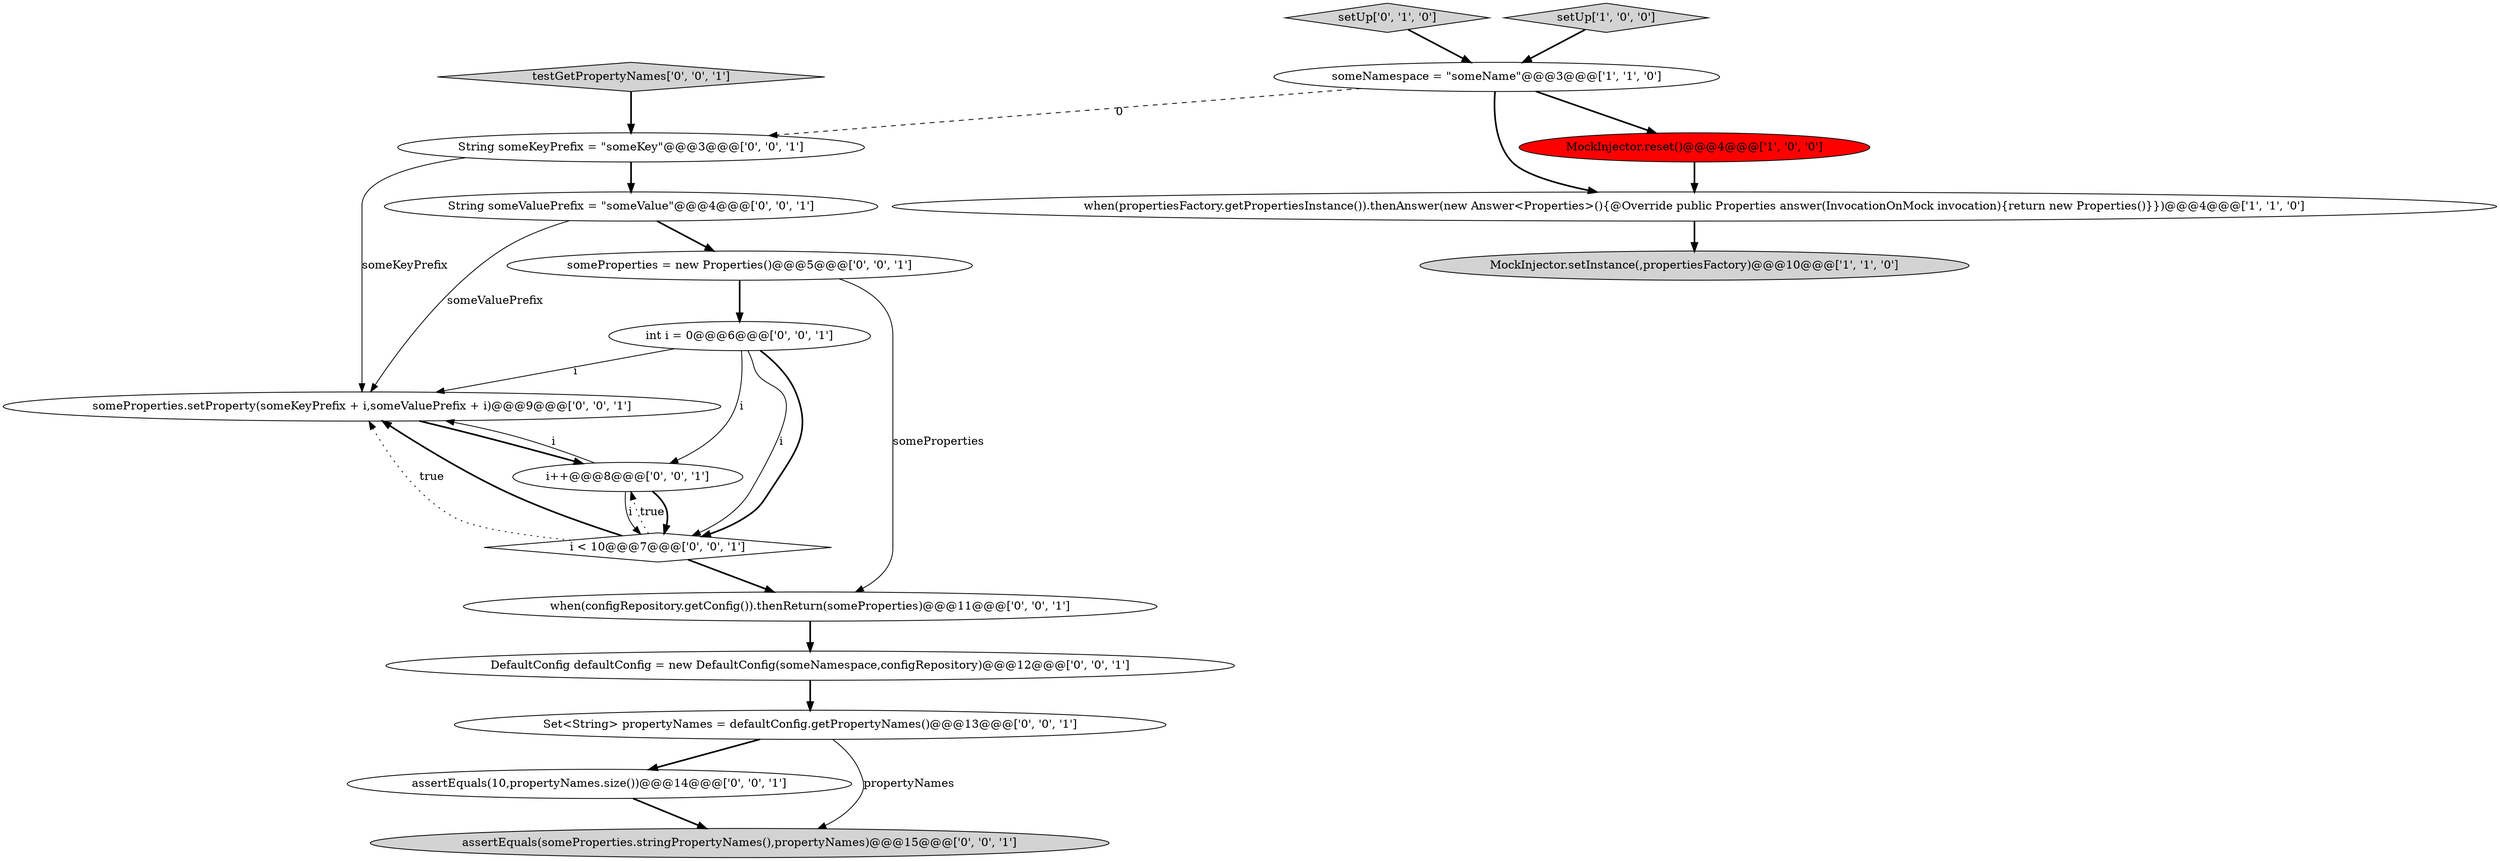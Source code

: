 digraph {
4 [style = filled, label = "someNamespace = \"someName\"@@@3@@@['1', '1', '0']", fillcolor = white, shape = ellipse image = "AAA0AAABBB1BBB"];
5 [style = filled, label = "setUp['0', '1', '0']", fillcolor = lightgray, shape = diamond image = "AAA0AAABBB2BBB"];
12 [style = filled, label = "String someKeyPrefix = \"someKey\"@@@3@@@['0', '0', '1']", fillcolor = white, shape = ellipse image = "AAA0AAABBB3BBB"];
1 [style = filled, label = "MockInjector.reset()@@@4@@@['1', '0', '0']", fillcolor = red, shape = ellipse image = "AAA1AAABBB1BBB"];
17 [style = filled, label = "String someValuePrefix = \"someValue\"@@@4@@@['0', '0', '1']", fillcolor = white, shape = ellipse image = "AAA0AAABBB3BBB"];
16 [style = filled, label = "when(configRepository.getConfig()).thenReturn(someProperties)@@@11@@@['0', '0', '1']", fillcolor = white, shape = ellipse image = "AAA0AAABBB3BBB"];
15 [style = filled, label = "assertEquals(someProperties.stringPropertyNames(),propertyNames)@@@15@@@['0', '0', '1']", fillcolor = lightgray, shape = ellipse image = "AAA0AAABBB3BBB"];
10 [style = filled, label = "someProperties.setProperty(someKeyPrefix + i,someValuePrefix + i)@@@9@@@['0', '0', '1']", fillcolor = white, shape = ellipse image = "AAA0AAABBB3BBB"];
11 [style = filled, label = "testGetPropertyNames['0', '0', '1']", fillcolor = lightgray, shape = diamond image = "AAA0AAABBB3BBB"];
9 [style = filled, label = "assertEquals(10,propertyNames.size())@@@14@@@['0', '0', '1']", fillcolor = white, shape = ellipse image = "AAA0AAABBB3BBB"];
7 [style = filled, label = "i < 10@@@7@@@['0', '0', '1']", fillcolor = white, shape = diamond image = "AAA0AAABBB3BBB"];
6 [style = filled, label = "i++@@@8@@@['0', '0', '1']", fillcolor = white, shape = ellipse image = "AAA0AAABBB3BBB"];
13 [style = filled, label = "Set<String> propertyNames = defaultConfig.getPropertyNames()@@@13@@@['0', '0', '1']", fillcolor = white, shape = ellipse image = "AAA0AAABBB3BBB"];
2 [style = filled, label = "when(propertiesFactory.getPropertiesInstance()).thenAnswer(new Answer<Properties>(){@Override public Properties answer(InvocationOnMock invocation){return new Properties()}})@@@4@@@['1', '1', '0']", fillcolor = white, shape = ellipse image = "AAA0AAABBB1BBB"];
18 [style = filled, label = "int i = 0@@@6@@@['0', '0', '1']", fillcolor = white, shape = ellipse image = "AAA0AAABBB3BBB"];
14 [style = filled, label = "someProperties = new Properties()@@@5@@@['0', '0', '1']", fillcolor = white, shape = ellipse image = "AAA0AAABBB3BBB"];
8 [style = filled, label = "DefaultConfig defaultConfig = new DefaultConfig(someNamespace,configRepository)@@@12@@@['0', '0', '1']", fillcolor = white, shape = ellipse image = "AAA0AAABBB3BBB"];
3 [style = filled, label = "setUp['1', '0', '0']", fillcolor = lightgray, shape = diamond image = "AAA0AAABBB1BBB"];
0 [style = filled, label = "MockInjector.setInstance(,propertiesFactory)@@@10@@@['1', '1', '0']", fillcolor = lightgray, shape = ellipse image = "AAA0AAABBB1BBB"];
17->10 [style = solid, label="someValuePrefix"];
7->6 [style = dotted, label="true"];
18->7 [style = solid, label="i"];
7->10 [style = dotted, label="true"];
16->8 [style = bold, label=""];
7->10 [style = bold, label=""];
18->10 [style = solid, label="i"];
12->17 [style = bold, label=""];
12->10 [style = solid, label="someKeyPrefix"];
13->15 [style = solid, label="propertyNames"];
11->12 [style = bold, label=""];
4->2 [style = bold, label=""];
6->7 [style = solid, label="i"];
3->4 [style = bold, label=""];
10->6 [style = bold, label=""];
4->12 [style = dashed, label="0"];
2->0 [style = bold, label=""];
17->14 [style = bold, label=""];
9->15 [style = bold, label=""];
5->4 [style = bold, label=""];
7->16 [style = bold, label=""];
6->10 [style = solid, label="i"];
14->16 [style = solid, label="someProperties"];
14->18 [style = bold, label=""];
1->2 [style = bold, label=""];
4->1 [style = bold, label=""];
13->9 [style = bold, label=""];
18->7 [style = bold, label=""];
6->7 [style = bold, label=""];
18->6 [style = solid, label="i"];
8->13 [style = bold, label=""];
}
